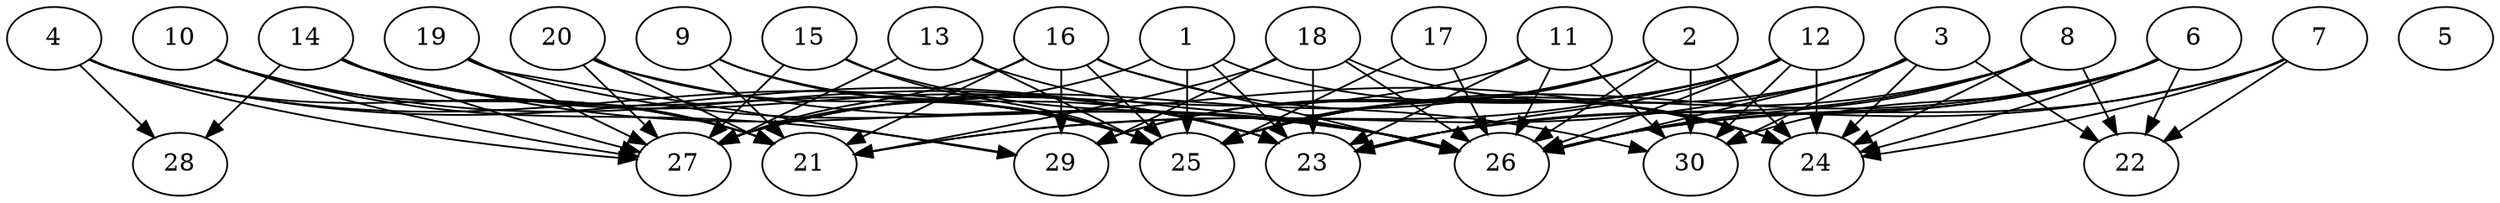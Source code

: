 // DAG automatically generated by daggen at Thu Oct  3 14:04:19 2019
// ./daggen --dot -n 30 --ccr 0.4 --fat 0.9 --regular 0.5 --density 0.7 --mindata 5242880 --maxdata 52428800 
digraph G {
  1 [size="38922240", alpha="0.04", expect_size="15568896"] 
  1 -> 23 [size ="15568896"]
  1 -> 24 [size ="15568896"]
  1 -> 25 [size ="15568896"]
  1 -> 27 [size ="15568896"]
  2 [size="75527680", alpha="0.11", expect_size="30211072"] 
  2 -> 24 [size ="30211072"]
  2 -> 25 [size ="30211072"]
  2 -> 26 [size ="30211072"]
  2 -> 27 [size ="30211072"]
  2 -> 29 [size ="30211072"]
  2 -> 30 [size ="30211072"]
  3 [size="18496000", alpha="0.08", expect_size="7398400"] 
  3 -> 21 [size ="7398400"]
  3 -> 22 [size ="7398400"]
  3 -> 24 [size ="7398400"]
  3 -> 25 [size ="7398400"]
  3 -> 26 [size ="7398400"]
  3 -> 30 [size ="7398400"]
  4 [size="49474560", alpha="0.15", expect_size="19789824"] 
  4 -> 21 [size ="19789824"]
  4 -> 23 [size ="19789824"]
  4 -> 25 [size ="19789824"]
  4 -> 27 [size ="19789824"]
  4 -> 28 [size ="19789824"]
  5 [size="115673600", alpha="0.04", expect_size="46269440"] 
  6 [size="79191040", alpha="0.19", expect_size="31676416"] 
  6 -> 22 [size ="31676416"]
  6 -> 23 [size ="31676416"]
  6 -> 24 [size ="31676416"]
  6 -> 25 [size ="31676416"]
  6 -> 26 [size ="31676416"]
  6 -> 30 [size ="31676416"]
  7 [size="63052800", alpha="0.04", expect_size="25221120"] 
  7 -> 22 [size ="25221120"]
  7 -> 23 [size ="25221120"]
  7 -> 24 [size ="25221120"]
  7 -> 26 [size ="25221120"]
  8 [size="93657600", alpha="0.15", expect_size="37463040"] 
  8 -> 22 [size ="37463040"]
  8 -> 23 [size ="37463040"]
  8 -> 24 [size ="37463040"]
  8 -> 25 [size ="37463040"]
  8 -> 26 [size ="37463040"]
  9 [size="65623040", alpha="0.10", expect_size="26249216"] 
  9 -> 21 [size ="26249216"]
  9 -> 23 [size ="26249216"]
  9 -> 25 [size ="26249216"]
  10 [size="31068160", alpha="0.20", expect_size="12427264"] 
  10 -> 21 [size ="12427264"]
  10 -> 23 [size ="12427264"]
  10 -> 27 [size ="12427264"]
  10 -> 29 [size ="12427264"]
  11 [size="33866240", alpha="0.03", expect_size="13546496"] 
  11 -> 23 [size ="13546496"]
  11 -> 26 [size ="13546496"]
  11 -> 27 [size ="13546496"]
  11 -> 30 [size ="13546496"]
  12 [size="55884800", alpha="0.09", expect_size="22353920"] 
  12 -> 21 [size ="22353920"]
  12 -> 23 [size ="22353920"]
  12 -> 24 [size ="22353920"]
  12 -> 25 [size ="22353920"]
  12 -> 26 [size ="22353920"]
  12 -> 29 [size ="22353920"]
  12 -> 30 [size ="22353920"]
  13 [size="121233920", alpha="0.10", expect_size="48493568"] 
  13 -> 25 [size ="48493568"]
  13 -> 26 [size ="48493568"]
  13 -> 27 [size ="48493568"]
  14 [size="49594880", alpha="0.09", expect_size="19837952"] 
  14 -> 21 [size ="19837952"]
  14 -> 23 [size ="19837952"]
  14 -> 25 [size ="19837952"]
  14 -> 26 [size ="19837952"]
  14 -> 27 [size ="19837952"]
  14 -> 28 [size ="19837952"]
  15 [size="22279680", alpha="0.06", expect_size="8911872"] 
  15 -> 25 [size ="8911872"]
  15 -> 26 [size ="8911872"]
  15 -> 27 [size ="8911872"]
  16 [size="48424960", alpha="0.09", expect_size="19369984"] 
  16 -> 21 [size ="19369984"]
  16 -> 25 [size ="19369984"]
  16 -> 26 [size ="19369984"]
  16 -> 27 [size ="19369984"]
  16 -> 29 [size ="19369984"]
  16 -> 30 [size ="19369984"]
  17 [size="40384000", alpha="0.01", expect_size="16153600"] 
  17 -> 25 [size ="16153600"]
  17 -> 26 [size ="16153600"]
  18 [size="61373440", alpha="0.11", expect_size="24549376"] 
  18 -> 21 [size ="24549376"]
  18 -> 23 [size ="24549376"]
  18 -> 24 [size ="24549376"]
  18 -> 26 [size ="24549376"]
  18 -> 29 [size ="24549376"]
  19 [size="34009600", alpha="0.02", expect_size="13603840"] 
  19 -> 26 [size ="13603840"]
  19 -> 27 [size ="13603840"]
  19 -> 29 [size ="13603840"]
  20 [size="95104000", alpha="0.03", expect_size="38041600"] 
  20 -> 21 [size ="38041600"]
  20 -> 24 [size ="38041600"]
  20 -> 25 [size ="38041600"]
  20 -> 27 [size ="38041600"]
  21 [size="92682240", alpha="0.08", expect_size="37072896"] 
  22 [size="109890560", alpha="0.04", expect_size="43956224"] 
  23 [size="42675200", alpha="0.01", expect_size="17070080"] 
  24 [size="99944960", alpha="0.04", expect_size="39977984"] 
  25 [size="32558080", alpha="0.04", expect_size="13023232"] 
  26 [size="68101120", alpha="0.15", expect_size="27240448"] 
  27 [size="120320000", alpha="0.15", expect_size="48128000"] 
  28 [size="124062720", alpha="0.09", expect_size="49625088"] 
  29 [size="72368640", alpha="0.11", expect_size="28947456"] 
  30 [size="85317120", alpha="0.17", expect_size="34126848"] 
}
